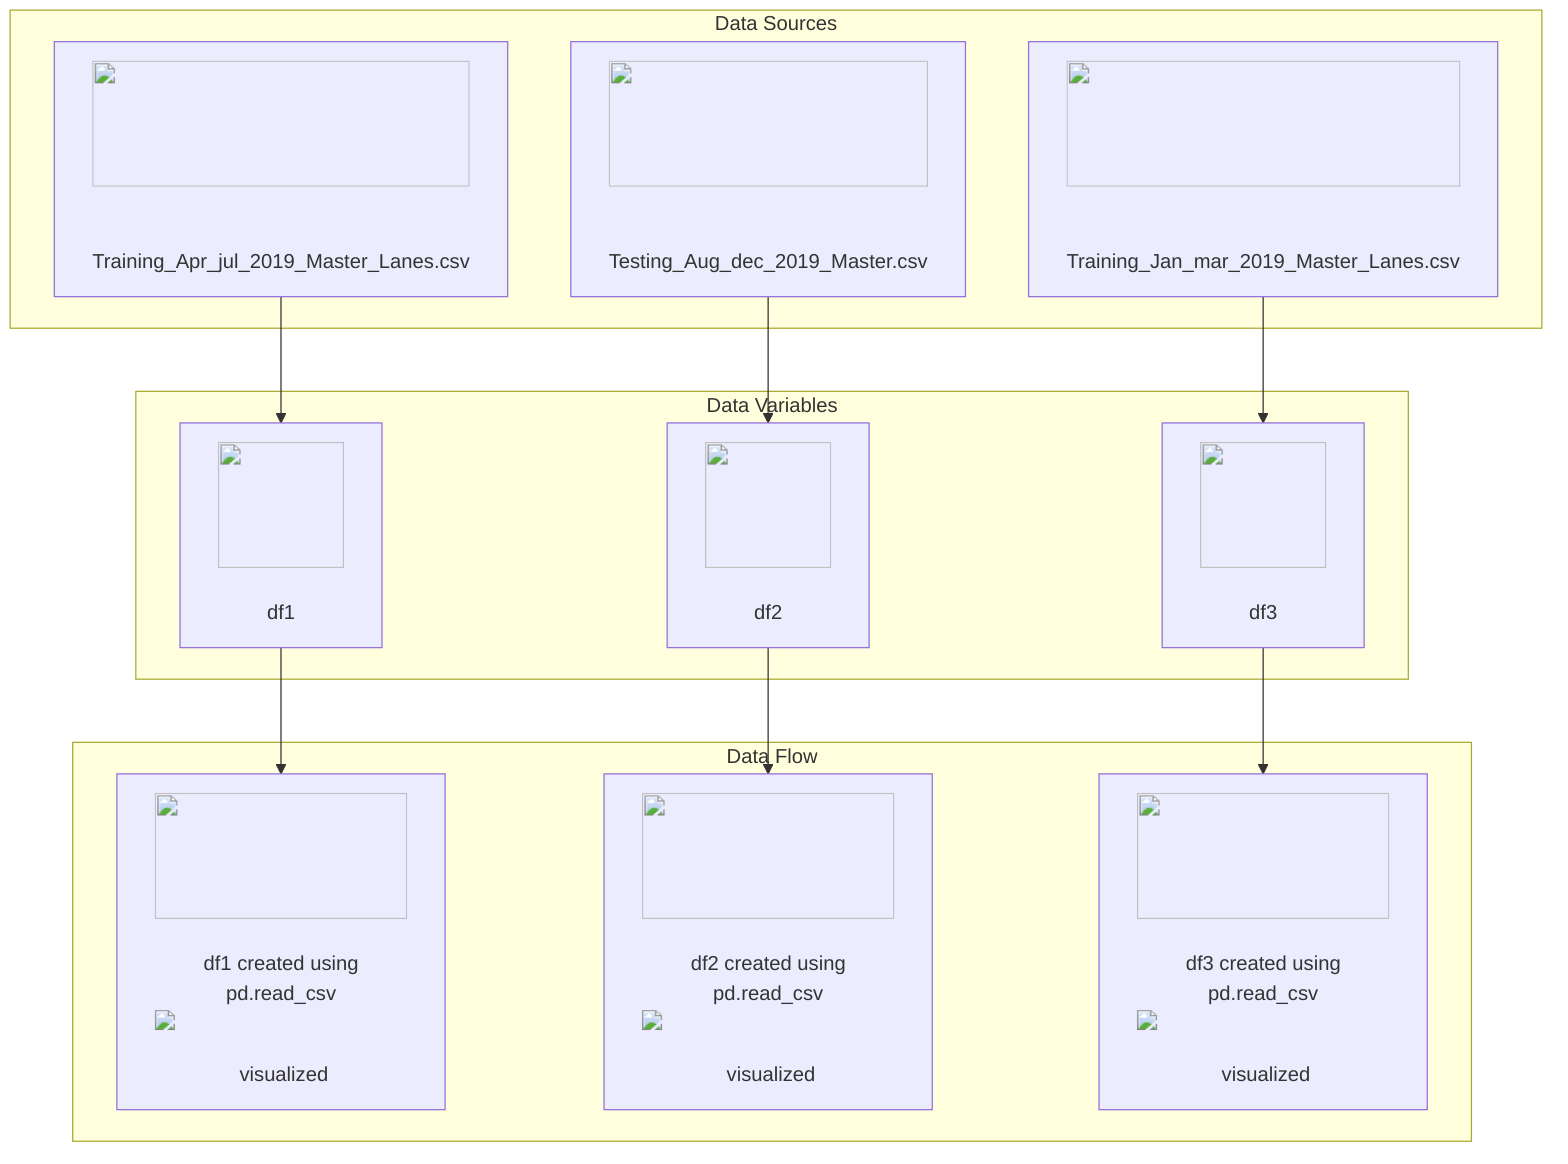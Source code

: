 flowchart TD
    subgraph DataSources[Data Sources]
        direction TB
        A["<img src='icons/file.svg' width=100 height=100/> <br/> Training_Apr_jul_2019_Master_Lanes.csv"]
        B["<img src='icons/file.svg' width=100 height=100/> <br/> Testing_Aug_dec_2019_Master.csv"]
        C["<img src='icons/file.svg' width=100 height=100/> <br/> Training_Jan_mar_2019_Master_Lanes.csv"]
    end
    subgraph DataVariables[Data Variables]
        direction TB
        D["<img src='icons/table.svg' width=100 height=100/> <br/> df1"]
        E["<img src='icons/table.svg' width=100 height=100/> <br/> df2"]
        F["<img src='icons/table.svg' width=100 height=100/> <br/> df3"]
    end
    subgraph DataFlow[Data Flow]
        direction TB
        G["<img src='icons/column_split.svg' width=100 height=100/> <br/> df1 created using pd.read_csv<br/><img src='dummy_plots/plotPerColumnDistribution.svg' /><br/> visualized"]
        H["<img src='icons/column_split.svg' width=100 height=100/> <br/> df2 created using pd.read_csv<br/><img src='dummy_plots/plotPerColumnDistribution.svg' /><br/> visualized"]
        I["<img src='icons/column_split.svg' width=100 height=100/> <br/> df3 created using pd.read_csv<br/><img src='dummy_plots/plotPerColumnDistribution.svg' /><br/> visualized"]
    end
    A --> D
    B --> E
    C --> F
    D --> G
    E --> H
    F --> I
